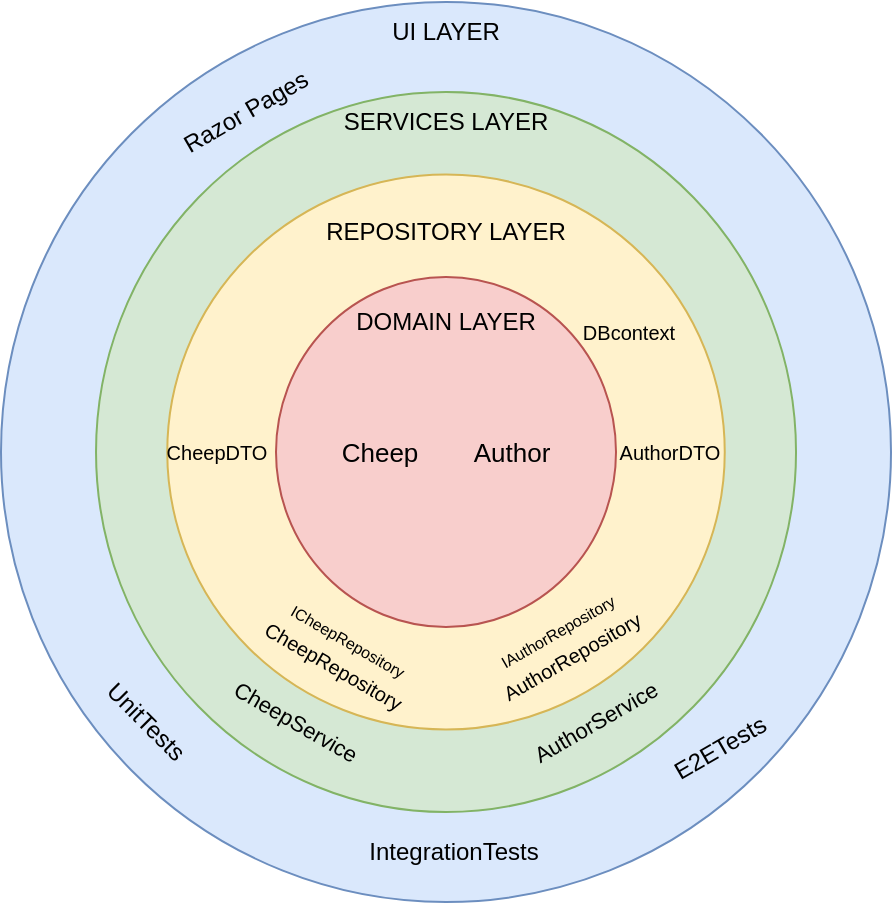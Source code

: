 <mxfile version="24.7.17">
  <diagram name="Page-1" id="25Wn4mRjlG_miRBtiKao">
    <mxGraphModel dx="797" dy="472" grid="1" gridSize="10" guides="1" tooltips="1" connect="1" arrows="1" fold="1" page="1" pageScale="1" pageWidth="827" pageHeight="1169" math="0" shadow="0">
      <root>
        <mxCell id="0" />
        <mxCell id="1" parent="0" />
        <mxCell id="zfSGKrKUcmw0JXGN4hIw-8" value="" style="ellipse;whiteSpace=wrap;html=1;fillColor=#dae8fc;strokeColor=#6c8ebf;" parent="1" vertex="1">
          <mxGeometry x="187.5" y="130" width="445" height="450" as="geometry" />
        </mxCell>
        <mxCell id="zfSGKrKUcmw0JXGN4hIw-2" value="" style="ellipse;whiteSpace=wrap;html=1;fillColor=#d5e8d4;strokeColor=#82b366;" parent="1" vertex="1">
          <mxGeometry x="235.01" y="175" width="350" height="360" as="geometry" />
        </mxCell>
        <mxCell id="zfSGKrKUcmw0JXGN4hIw-6" value="" style="ellipse;whiteSpace=wrap;html=1;fillColor=#fff2cc;strokeColor=#d6b656;" parent="1" vertex="1">
          <mxGeometry x="270.63" y="216.25" width="278.75" height="277.5" as="geometry" />
        </mxCell>
        <mxCell id="zfSGKrKUcmw0JXGN4hIw-7" value="" style="ellipse;whiteSpace=wrap;html=1;fillColor=#f8cecc;strokeColor=#b85450;" parent="1" vertex="1">
          <mxGeometry x="325" y="267.5" width="170" height="175" as="geometry" />
        </mxCell>
        <mxCell id="Smr-9ZV9C2pYUwTpKfjp-3" value="DOMAIN LAYER" style="text;html=1;align=center;verticalAlign=middle;whiteSpace=wrap;rounded=0;" vertex="1" parent="1">
          <mxGeometry x="360" y="280" width="100" height="20" as="geometry" />
        </mxCell>
        <mxCell id="Smr-9ZV9C2pYUwTpKfjp-4" value="REPOSITORY LAYER" style="text;html=1;align=center;verticalAlign=middle;whiteSpace=wrap;rounded=0;" vertex="1" parent="1">
          <mxGeometry x="347" y="230" width="126" height="30" as="geometry" />
        </mxCell>
        <mxCell id="Smr-9ZV9C2pYUwTpKfjp-5" value="SERVICES LAYER" style="text;html=1;align=center;verticalAlign=middle;whiteSpace=wrap;rounded=0;" vertex="1" parent="1">
          <mxGeometry x="355" y="175" width="110" height="30" as="geometry" />
        </mxCell>
        <mxCell id="Smr-9ZV9C2pYUwTpKfjp-8" value="UI LAYER" style="text;html=1;align=center;verticalAlign=middle;whiteSpace=wrap;rounded=0;" vertex="1" parent="1">
          <mxGeometry x="380" y="130" width="60" height="30" as="geometry" />
        </mxCell>
        <mxCell id="Smr-9ZV9C2pYUwTpKfjp-9" value="&lt;font style=&quot;font-size: 13px;&quot;&gt;Cheep&lt;/font&gt;" style="text;html=1;align=center;verticalAlign=middle;whiteSpace=wrap;rounded=0;" vertex="1" parent="1">
          <mxGeometry x="347" y="340" width="60" height="30" as="geometry" />
        </mxCell>
        <mxCell id="Smr-9ZV9C2pYUwTpKfjp-10" value="&lt;font style=&quot;font-size: 13px;&quot;&gt;Author&lt;/font&gt;" style="text;html=1;align=center;verticalAlign=middle;whiteSpace=wrap;rounded=0;" vertex="1" parent="1">
          <mxGeometry x="413" y="340" width="60" height="30" as="geometry" />
        </mxCell>
        <mxCell id="Smr-9ZV9C2pYUwTpKfjp-12" value="&lt;font style=&quot;font-size: 10px;&quot;&gt;CheepDTO&lt;/font&gt;" style="text;html=1;align=center;verticalAlign=middle;whiteSpace=wrap;rounded=0;" vertex="1" parent="1">
          <mxGeometry x="250.63" y="340" width="89.37" height="30" as="geometry" />
        </mxCell>
        <mxCell id="Smr-9ZV9C2pYUwTpKfjp-13" value="&lt;font style=&quot;font-size: 10px;&quot;&gt;AuthorDTO&lt;/font&gt;" style="text;html=1;align=center;verticalAlign=middle;whiteSpace=wrap;rounded=0;" vertex="1" parent="1">
          <mxGeometry x="493.75" y="340" width="56.25" height="30" as="geometry" />
        </mxCell>
        <mxCell id="Smr-9ZV9C2pYUwTpKfjp-16" value="&lt;font style=&quot;font-size: 10px;&quot;&gt;DBcontext&lt;/font&gt;" style="text;html=1;align=center;verticalAlign=middle;whiteSpace=wrap;rounded=0;" vertex="1" parent="1">
          <mxGeometry x="473" y="280" width="57" height="30" as="geometry" />
        </mxCell>
        <mxCell id="Smr-9ZV9C2pYUwTpKfjp-17" value="&lt;div style=&quot;&quot;&gt;&lt;font style=&quot;font-size: 10px;&quot;&gt;&lt;span style=&quot;font-size: 8px;&quot;&gt;ICheepRepository&lt;/span&gt;&lt;br&gt;&lt;/font&gt;&lt;/div&gt;&lt;div style=&quot;&quot;&gt;&lt;font style=&quot;font-size: 10px;&quot;&gt;CheepRepository&lt;/font&gt;&lt;/div&gt;" style="text;html=1;align=center;verticalAlign=middle;whiteSpace=wrap;rounded=0;rotation=30;" vertex="1" parent="1">
          <mxGeometry x="303" y="440" width="110" height="30" as="geometry" />
        </mxCell>
        <mxCell id="Smr-9ZV9C2pYUwTpKfjp-18" value="&lt;div style=&quot;&quot;&gt;&lt;span style=&quot;font-size: 8px;&quot;&gt;IAuthorRepository&lt;/span&gt;&lt;span style=&quot;background-color: initial;&quot;&gt;&lt;font style=&quot;font-size: 10px;&quot;&gt;&lt;br&gt;&lt;/font&gt;&lt;/span&gt;&lt;/div&gt;&lt;div style=&quot;&quot;&gt;&lt;span style=&quot;background-color: initial;&quot;&gt;&lt;font style=&quot;font-size: 10px;&quot;&gt;AuthorRepository&lt;/font&gt;&lt;/span&gt;&lt;br&gt;&lt;/div&gt;" style="text;html=1;align=center;verticalAlign=middle;whiteSpace=wrap;rounded=0;rotation=-30;" vertex="1" parent="1">
          <mxGeometry x="414" y="430" width="110" height="40" as="geometry" />
        </mxCell>
        <mxCell id="Smr-9ZV9C2pYUwTpKfjp-19" value="&lt;font style=&quot;font-size: 11px;&quot;&gt;CheepService&lt;/font&gt;" style="text;html=1;align=center;verticalAlign=middle;whiteSpace=wrap;rounded=0;rotation=30;" vertex="1" parent="1">
          <mxGeometry x="280" y="470" width="110" height="40" as="geometry" />
        </mxCell>
        <mxCell id="Smr-9ZV9C2pYUwTpKfjp-20" value="&lt;font style=&quot;font-size: 11px;&quot;&gt;AuthorService&lt;/font&gt;" style="text;html=1;align=center;verticalAlign=middle;whiteSpace=wrap;rounded=0;rotation=-30;" vertex="1" parent="1">
          <mxGeometry x="430" y="470" width="110" height="40" as="geometry" />
        </mxCell>
        <mxCell id="Smr-9ZV9C2pYUwTpKfjp-21" value="Razor Pages" style="text;html=1;align=center;verticalAlign=middle;whiteSpace=wrap;rounded=0;rotation=-30;" vertex="1" parent="1">
          <mxGeometry x="260" y="170" width="100" height="30" as="geometry" />
        </mxCell>
        <mxCell id="Smr-9ZV9C2pYUwTpKfjp-22" value="UnitTests" style="text;html=1;align=center;verticalAlign=middle;whiteSpace=wrap;rounded=0;rotation=45;" vertex="1" parent="1">
          <mxGeometry x="230" y="475" width="60" height="30" as="geometry" />
        </mxCell>
        <mxCell id="Smr-9ZV9C2pYUwTpKfjp-23" value="IntegrationTests" style="text;html=1;align=center;verticalAlign=middle;whiteSpace=wrap;rounded=0;" vertex="1" parent="1">
          <mxGeometry x="364" y="540" width="100" height="30" as="geometry" />
        </mxCell>
        <mxCell id="Smr-9ZV9C2pYUwTpKfjp-24" value="E2ETests" style="text;html=1;align=center;verticalAlign=middle;whiteSpace=wrap;rounded=0;rotation=-30;" vertex="1" parent="1">
          <mxGeometry x="517" y="487.5" width="60" height="30" as="geometry" />
        </mxCell>
      </root>
    </mxGraphModel>
  </diagram>
</mxfile>
